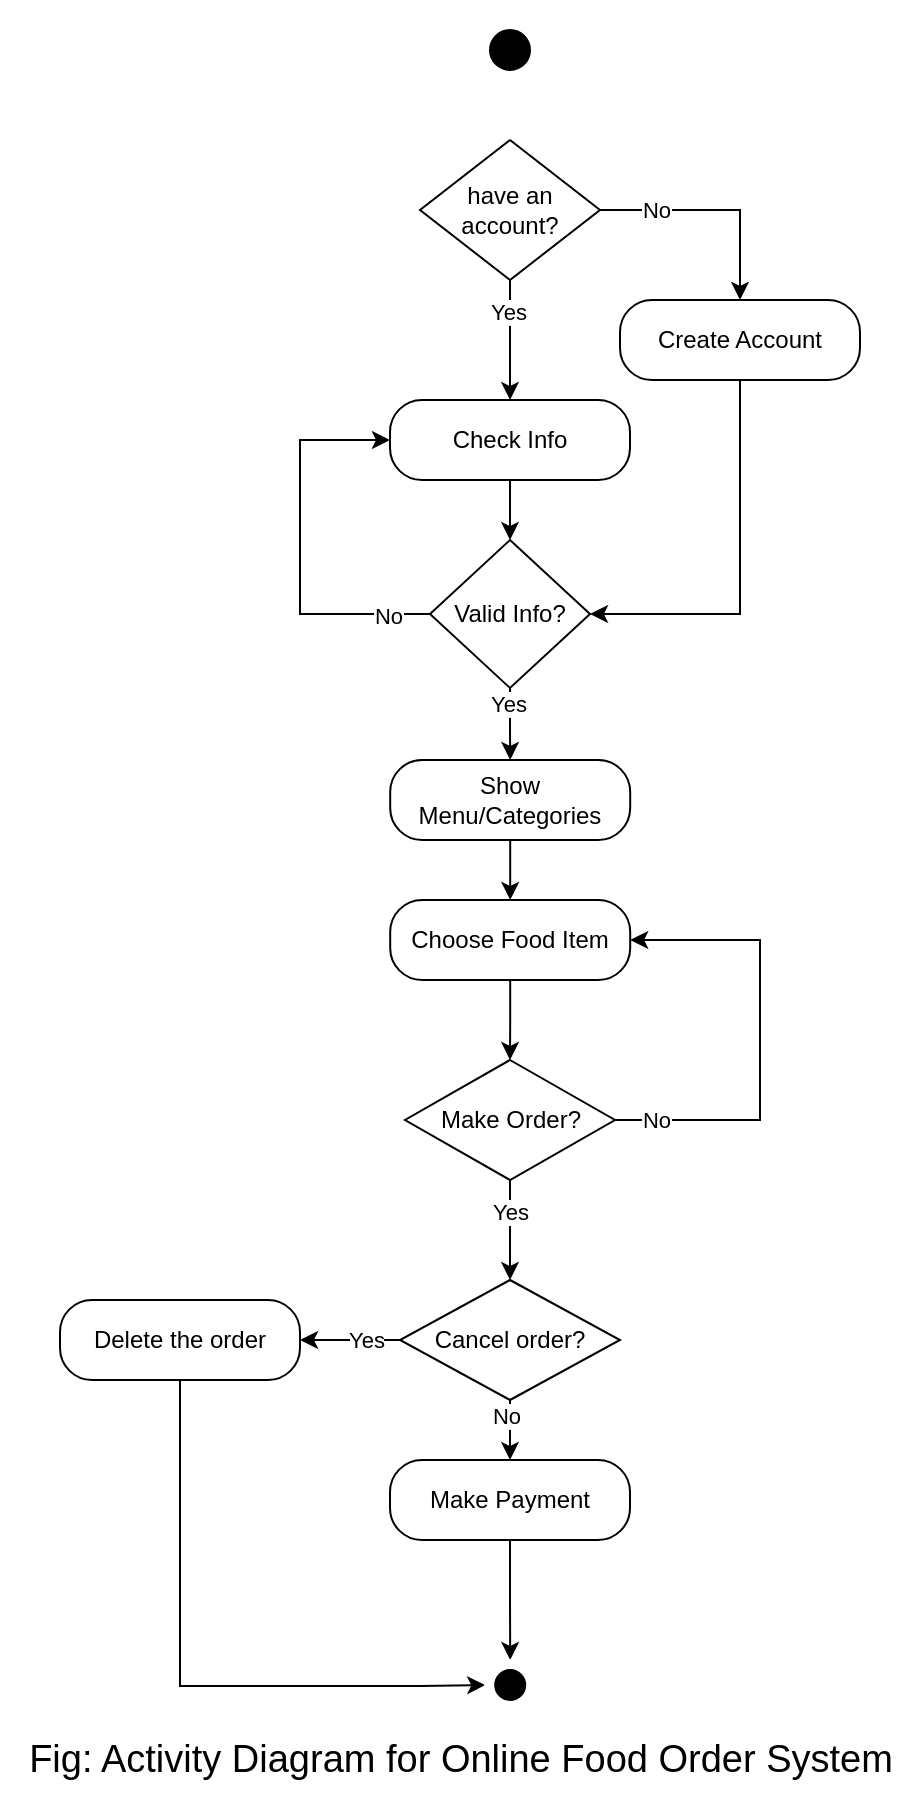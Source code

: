 <mxfile version="22.1.2" type="device">
  <diagram name="Page-1" id="uv9NTxmGgV38Lpp7GVFD">
    <mxGraphModel dx="1480" dy="890" grid="1" gridSize="10" guides="1" tooltips="1" connect="1" arrows="1" fold="1" page="1" pageScale="1" pageWidth="1169" pageHeight="827" math="0" shadow="0">
      <root>
        <mxCell id="0" />
        <mxCell id="1" parent="0" />
        <mxCell id="ji22hx8cneqf617WUx_f-66" value="" style="group" parent="1" vertex="1" connectable="0">
          <mxGeometry x="300" y="10" width="460" height="900" as="geometry" />
        </mxCell>
        <mxCell id="ji22hx8cneqf617WUx_f-63" value="" style="group" parent="ji22hx8cneqf617WUx_f-66" vertex="1" connectable="0">
          <mxGeometry width="460" height="900" as="geometry" />
        </mxCell>
        <mxCell id="ji22hx8cneqf617WUx_f-61" value="" style="group" parent="ji22hx8cneqf617WUx_f-63" vertex="1" connectable="0">
          <mxGeometry x="30" width="400" height="855" as="geometry" />
        </mxCell>
        <mxCell id="ji22hx8cneqf617WUx_f-10" value="have an account?" style="rhombus;whiteSpace=wrap;html=1;" parent="ji22hx8cneqf617WUx_f-61" vertex="1">
          <mxGeometry x="180" y="70" width="90" height="70" as="geometry" />
        </mxCell>
        <mxCell id="ji22hx8cneqf617WUx_f-12" value="Create Account" style="rounded=1;whiteSpace=wrap;html=1;arcSize=40;" parent="ji22hx8cneqf617WUx_f-61" vertex="1">
          <mxGeometry x="280" y="150" width="120" height="40" as="geometry" />
        </mxCell>
        <mxCell id="ji22hx8cneqf617WUx_f-11" style="edgeStyle=orthogonalEdgeStyle;rounded=0;orthogonalLoop=1;jettySize=auto;html=1;exitX=1;exitY=0.5;exitDx=0;exitDy=0;" parent="ji22hx8cneqf617WUx_f-61" source="ji22hx8cneqf617WUx_f-10" target="ji22hx8cneqf617WUx_f-12" edge="1">
          <mxGeometry relative="1" as="geometry">
            <mxPoint x="340" y="170" as="targetPoint" />
          </mxGeometry>
        </mxCell>
        <mxCell id="ji22hx8cneqf617WUx_f-16" value="No" style="edgeLabel;html=1;align=center;verticalAlign=middle;resizable=0;points=[];" parent="ji22hx8cneqf617WUx_f-11" vertex="1" connectable="0">
          <mxGeometry x="-0.513" relative="1" as="geometry">
            <mxPoint as="offset" />
          </mxGeometry>
        </mxCell>
        <mxCell id="ji22hx8cneqf617WUx_f-14" value="Valid Info?" style="rhombus;whiteSpace=wrap;html=1;" parent="ji22hx8cneqf617WUx_f-61" vertex="1">
          <mxGeometry x="185" y="270" width="80" height="74" as="geometry" />
        </mxCell>
        <mxCell id="ji22hx8cneqf617WUx_f-13" style="edgeStyle=orthogonalEdgeStyle;rounded=0;orthogonalLoop=1;jettySize=auto;html=1;exitX=0.5;exitY=1;exitDx=0;exitDy=0;entryX=1;entryY=0.5;entryDx=0;entryDy=0;" parent="ji22hx8cneqf617WUx_f-61" source="ji22hx8cneqf617WUx_f-12" target="ji22hx8cneqf617WUx_f-14" edge="1">
          <mxGeometry relative="1" as="geometry">
            <mxPoint x="260" y="240" as="targetPoint" />
            <Array as="points">
              <mxPoint x="340" y="307" />
            </Array>
          </mxGeometry>
        </mxCell>
        <mxCell id="ji22hx8cneqf617WUx_f-19" style="edgeStyle=orthogonalEdgeStyle;rounded=0;orthogonalLoop=1;jettySize=auto;html=1;entryX=0.5;entryY=0;entryDx=0;entryDy=0;" parent="ji22hx8cneqf617WUx_f-61" source="ji22hx8cneqf617WUx_f-18" target="ji22hx8cneqf617WUx_f-14" edge="1">
          <mxGeometry relative="1" as="geometry" />
        </mxCell>
        <mxCell id="ji22hx8cneqf617WUx_f-18" value="Check Info" style="rounded=1;whiteSpace=wrap;html=1;arcSize=40;" parent="ji22hx8cneqf617WUx_f-61" vertex="1">
          <mxGeometry x="165" y="200" width="120" height="40" as="geometry" />
        </mxCell>
        <mxCell id="ji22hx8cneqf617WUx_f-15" style="edgeStyle=orthogonalEdgeStyle;rounded=0;orthogonalLoop=1;jettySize=auto;html=1;" parent="ji22hx8cneqf617WUx_f-61" source="ji22hx8cneqf617WUx_f-10" target="ji22hx8cneqf617WUx_f-18" edge="1">
          <mxGeometry relative="1" as="geometry">
            <mxPoint x="225" y="200" as="targetPoint" />
          </mxGeometry>
        </mxCell>
        <mxCell id="ji22hx8cneqf617WUx_f-17" value="Yes" style="edgeLabel;html=1;align=center;verticalAlign=middle;resizable=0;points=[];" parent="ji22hx8cneqf617WUx_f-15" vertex="1" connectable="0">
          <mxGeometry x="-0.462" y="-1" relative="1" as="geometry">
            <mxPoint as="offset" />
          </mxGeometry>
        </mxCell>
        <mxCell id="ji22hx8cneqf617WUx_f-22" style="edgeStyle=orthogonalEdgeStyle;rounded=0;orthogonalLoop=1;jettySize=auto;html=1;exitX=0;exitY=0.5;exitDx=0;exitDy=0;entryX=0;entryY=0.5;entryDx=0;entryDy=0;" parent="ji22hx8cneqf617WUx_f-61" source="ji22hx8cneqf617WUx_f-14" target="ji22hx8cneqf617WUx_f-18" edge="1">
          <mxGeometry relative="1" as="geometry">
            <mxPoint x="120" y="220" as="targetPoint" />
            <Array as="points">
              <mxPoint x="120" y="307" />
              <mxPoint x="120" y="220" />
            </Array>
          </mxGeometry>
        </mxCell>
        <mxCell id="ji22hx8cneqf617WUx_f-23" value="No" style="edgeLabel;html=1;align=center;verticalAlign=middle;resizable=0;points=[];" parent="ji22hx8cneqf617WUx_f-22" vertex="1" connectable="0">
          <mxGeometry x="-0.787" y="1" relative="1" as="geometry">
            <mxPoint as="offset" />
          </mxGeometry>
        </mxCell>
        <mxCell id="ji22hx8cneqf617WUx_f-28" value="Show Menu/Categories" style="rounded=1;whiteSpace=wrap;html=1;arcSize=40;" parent="ji22hx8cneqf617WUx_f-61" vertex="1">
          <mxGeometry x="165.095" y="380" width="120" height="40" as="geometry" />
        </mxCell>
        <mxCell id="ji22hx8cneqf617WUx_f-24" style="edgeStyle=orthogonalEdgeStyle;rounded=0;orthogonalLoop=1;jettySize=auto;html=1;exitX=0.5;exitY=1;exitDx=0;exitDy=0;" parent="ji22hx8cneqf617WUx_f-61" source="ji22hx8cneqf617WUx_f-14" target="ji22hx8cneqf617WUx_f-28" edge="1">
          <mxGeometry relative="1" as="geometry">
            <mxPoint x="225.095" y="400" as="targetPoint" />
          </mxGeometry>
        </mxCell>
        <mxCell id="ji22hx8cneqf617WUx_f-25" value="Yes" style="edgeLabel;html=1;align=center;verticalAlign=middle;resizable=0;points=[];" parent="ji22hx8cneqf617WUx_f-24" vertex="1" connectable="0">
          <mxGeometry x="-0.564" y="-1" relative="1" as="geometry">
            <mxPoint as="offset" />
          </mxGeometry>
        </mxCell>
        <mxCell id="ji22hx8cneqf617WUx_f-30" value="Choose Food Item" style="rounded=1;whiteSpace=wrap;html=1;arcSize=40;" parent="ji22hx8cneqf617WUx_f-61" vertex="1">
          <mxGeometry x="165.095" y="450" width="120" height="40" as="geometry" />
        </mxCell>
        <mxCell id="ji22hx8cneqf617WUx_f-29" style="edgeStyle=orthogonalEdgeStyle;rounded=0;orthogonalLoop=1;jettySize=auto;html=1;" parent="ji22hx8cneqf617WUx_f-61" source="ji22hx8cneqf617WUx_f-28" target="ji22hx8cneqf617WUx_f-30" edge="1">
          <mxGeometry relative="1" as="geometry">
            <mxPoint x="225.095" y="470" as="targetPoint" />
          </mxGeometry>
        </mxCell>
        <mxCell id="ji22hx8cneqf617WUx_f-40" style="edgeStyle=orthogonalEdgeStyle;rounded=0;orthogonalLoop=1;jettySize=auto;html=1;exitX=1;exitY=0.5;exitDx=0;exitDy=0;entryX=1;entryY=0.5;entryDx=0;entryDy=0;" parent="ji22hx8cneqf617WUx_f-61" source="ji22hx8cneqf617WUx_f-38" target="ji22hx8cneqf617WUx_f-30" edge="1">
          <mxGeometry relative="1" as="geometry">
            <Array as="points">
              <mxPoint x="350" y="560" />
              <mxPoint x="350" y="470" />
            </Array>
          </mxGeometry>
        </mxCell>
        <mxCell id="ji22hx8cneqf617WUx_f-41" value="No" style="edgeLabel;html=1;align=center;verticalAlign=middle;resizable=0;points=[];" parent="ji22hx8cneqf617WUx_f-40" vertex="1" connectable="0">
          <mxGeometry x="-0.821" relative="1" as="geometry">
            <mxPoint as="offset" />
          </mxGeometry>
        </mxCell>
        <mxCell id="ji22hx8cneqf617WUx_f-38" value="Make Order?" style="rhombus;whiteSpace=wrap;html=1;" parent="ji22hx8cneqf617WUx_f-61" vertex="1">
          <mxGeometry x="172.5" y="530" width="105" height="60" as="geometry" />
        </mxCell>
        <mxCell id="ji22hx8cneqf617WUx_f-31" style="edgeStyle=orthogonalEdgeStyle;rounded=0;orthogonalLoop=1;jettySize=auto;html=1;" parent="ji22hx8cneqf617WUx_f-61" source="ji22hx8cneqf617WUx_f-30" target="ji22hx8cneqf617WUx_f-38" edge="1">
          <mxGeometry relative="1" as="geometry">
            <mxPoint x="225.095" y="530.0" as="targetPoint" />
          </mxGeometry>
        </mxCell>
        <mxCell id="ji22hx8cneqf617WUx_f-45" value="Cancel order?" style="rhombus;whiteSpace=wrap;html=1;" parent="ji22hx8cneqf617WUx_f-61" vertex="1">
          <mxGeometry x="170" y="640" width="110" height="60" as="geometry" />
        </mxCell>
        <mxCell id="ji22hx8cneqf617WUx_f-43" style="edgeStyle=orthogonalEdgeStyle;rounded=0;orthogonalLoop=1;jettySize=auto;html=1;" parent="ji22hx8cneqf617WUx_f-61" source="ji22hx8cneqf617WUx_f-38" target="ji22hx8cneqf617WUx_f-45" edge="1">
          <mxGeometry relative="1" as="geometry">
            <mxPoint x="225" y="640" as="targetPoint" />
          </mxGeometry>
        </mxCell>
        <mxCell id="ji22hx8cneqf617WUx_f-44" value="Yes" style="edgeLabel;html=1;align=center;verticalAlign=middle;resizable=0;points=[];" parent="ji22hx8cneqf617WUx_f-43" vertex="1" connectable="0">
          <mxGeometry x="-0.372" relative="1" as="geometry">
            <mxPoint as="offset" />
          </mxGeometry>
        </mxCell>
        <mxCell id="ji22hx8cneqf617WUx_f-50" value="Delete the order" style="rounded=1;whiteSpace=wrap;html=1;arcSize=40;" parent="ji22hx8cneqf617WUx_f-61" vertex="1">
          <mxGeometry y="650" width="120" height="40" as="geometry" />
        </mxCell>
        <mxCell id="ji22hx8cneqf617WUx_f-46" style="edgeStyle=orthogonalEdgeStyle;rounded=0;orthogonalLoop=1;jettySize=auto;html=1;" parent="ji22hx8cneqf617WUx_f-61" source="ji22hx8cneqf617WUx_f-45" target="ji22hx8cneqf617WUx_f-50" edge="1">
          <mxGeometry relative="1" as="geometry">
            <mxPoint x="60" y="670" as="targetPoint" />
          </mxGeometry>
        </mxCell>
        <mxCell id="ji22hx8cneqf617WUx_f-47" value="Yes" style="edgeLabel;html=1;align=center;verticalAlign=middle;resizable=0;points=[];" parent="ji22hx8cneqf617WUx_f-46" vertex="1" connectable="0">
          <mxGeometry x="-0.304" relative="1" as="geometry">
            <mxPoint as="offset" />
          </mxGeometry>
        </mxCell>
        <mxCell id="ji22hx8cneqf617WUx_f-55" value="Make Payment" style="rounded=1;whiteSpace=wrap;html=1;arcSize=40;" parent="ji22hx8cneqf617WUx_f-61" vertex="1">
          <mxGeometry x="165" y="730" width="120" height="40" as="geometry" />
        </mxCell>
        <mxCell id="ji22hx8cneqf617WUx_f-54" style="edgeStyle=orthogonalEdgeStyle;rounded=0;orthogonalLoop=1;jettySize=auto;html=1;" parent="ji22hx8cneqf617WUx_f-61" source="ji22hx8cneqf617WUx_f-45" target="ji22hx8cneqf617WUx_f-55" edge="1">
          <mxGeometry relative="1" as="geometry">
            <mxPoint x="225" y="750" as="targetPoint" />
          </mxGeometry>
        </mxCell>
        <mxCell id="ji22hx8cneqf617WUx_f-56" value="No" style="edgeLabel;html=1;align=center;verticalAlign=middle;resizable=0;points=[];" parent="ji22hx8cneqf617WUx_f-54" vertex="1" connectable="0">
          <mxGeometry x="-0.672" y="-2" relative="1" as="geometry">
            <mxPoint as="offset" />
          </mxGeometry>
        </mxCell>
        <mxCell id="ji22hx8cneqf617WUx_f-60" style="edgeStyle=orthogonalEdgeStyle;rounded=0;orthogonalLoop=1;jettySize=auto;html=1;exitX=0.5;exitY=1;exitDx=0;exitDy=0;entryX=0;entryY=0.5;entryDx=0;entryDy=0;" parent="ji22hx8cneqf617WUx_f-61" source="ji22hx8cneqf617WUx_f-50" target="WlsVoIZkcUxQAdLacfMt-3" edge="1">
          <mxGeometry relative="1" as="geometry">
            <Array as="points">
              <mxPoint x="60" y="843" />
              <mxPoint x="180" y="843" />
            </Array>
            <mxPoint x="180" y="840" as="targetPoint" />
          </mxGeometry>
        </mxCell>
        <mxCell id="ji22hx8cneqf617WUx_f-57" style="edgeStyle=orthogonalEdgeStyle;rounded=0;orthogonalLoop=1;jettySize=auto;html=1;entryX=0.5;entryY=0;entryDx=0;entryDy=0;" parent="ji22hx8cneqf617WUx_f-61" source="ji22hx8cneqf617WUx_f-55" target="WlsVoIZkcUxQAdLacfMt-3" edge="1">
          <mxGeometry relative="1" as="geometry">
            <mxPoint x="224.91" y="828.87" as="targetPoint" />
          </mxGeometry>
        </mxCell>
        <mxCell id="WlsVoIZkcUxQAdLacfMt-1" value="" style="ellipse;html=1;shape=startState;fillColor=#000000;strokeColor=#FFFFFF;" vertex="1" parent="ji22hx8cneqf617WUx_f-61">
          <mxGeometry x="210" y="10" width="30" height="30" as="geometry" />
        </mxCell>
        <mxCell id="WlsVoIZkcUxQAdLacfMt-2" value="" style="edgeStyle=orthogonalEdgeStyle;html=1;verticalAlign=bottom;endArrow=open;endSize=8;strokeColor=#FFFFFF;rounded=0;entryX=0.5;entryY=0;entryDx=0;entryDy=0;" edge="1" source="WlsVoIZkcUxQAdLacfMt-1" parent="ji22hx8cneqf617WUx_f-61" target="ji22hx8cneqf617WUx_f-10">
          <mxGeometry relative="1" as="geometry">
            <mxPoint x="225" y="100" as="targetPoint" />
          </mxGeometry>
        </mxCell>
        <mxCell id="WlsVoIZkcUxQAdLacfMt-3" value="" style="ellipse;html=1;shape=endState;fillColor=#000000;strokeColor=#FFFFFF;" vertex="1" parent="ji22hx8cneqf617WUx_f-61">
          <mxGeometry x="212.6" y="830" width="25" height="25" as="geometry" />
        </mxCell>
        <mxCell id="ji22hx8cneqf617WUx_f-62" value="Fig: Activity Diagram for Online Food Order System" style="text;html=1;align=center;verticalAlign=middle;resizable=0;points=[];autosize=1;strokeColor=none;fillColor=none;fontSize=19;" parent="ji22hx8cneqf617WUx_f-63" vertex="1">
          <mxGeometry y="860" width="460" height="40" as="geometry" />
        </mxCell>
      </root>
    </mxGraphModel>
  </diagram>
</mxfile>
